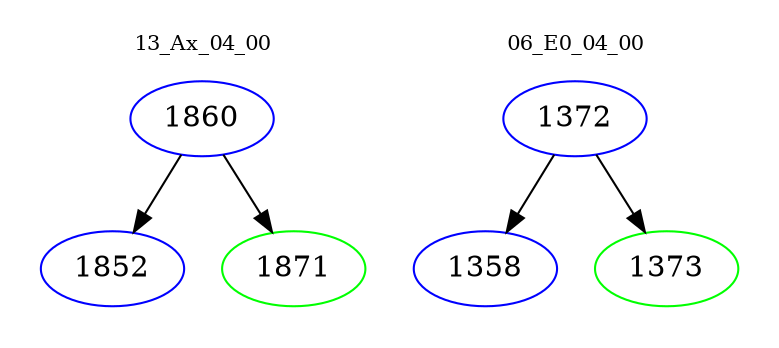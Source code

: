digraph{
subgraph cluster_0 {
color = white
label = "13_Ax_04_00";
fontsize=10;
T0_1860 [label="1860", color="blue"]
T0_1860 -> T0_1852 [color="black"]
T0_1852 [label="1852", color="blue"]
T0_1860 -> T0_1871 [color="black"]
T0_1871 [label="1871", color="green"]
}
subgraph cluster_1 {
color = white
label = "06_E0_04_00";
fontsize=10;
T1_1372 [label="1372", color="blue"]
T1_1372 -> T1_1358 [color="black"]
T1_1358 [label="1358", color="blue"]
T1_1372 -> T1_1373 [color="black"]
T1_1373 [label="1373", color="green"]
}
}
